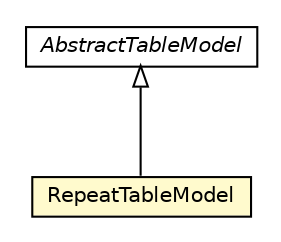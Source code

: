 #!/usr/local/bin/dot
#
# Class diagram 
# Generated by UMLGraph version R5_6-24-gf6e263 (http://www.umlgraph.org/)
#

digraph G {
	edge [fontname="Helvetica",fontsize=10,labelfontname="Helvetica",labelfontsize=10];
	node [fontname="Helvetica",fontsize=10,shape=plaintext];
	nodesep=0.25;
	ranksep=0.5;
	// org.universAAL.ui.handler.gui.swing.model.FormControl.swingModel.RepeatTableModel
	c6950384 [label=<<table title="org.universAAL.ui.handler.gui.swing.model.FormControl.swingModel.RepeatTableModel" border="0" cellborder="1" cellspacing="0" cellpadding="2" port="p" bgcolor="lemonChiffon" href="./RepeatTableModel.html">
		<tr><td><table border="0" cellspacing="0" cellpadding="1">
<tr><td align="center" balign="center"> RepeatTableModel </td></tr>
		</table></td></tr>
		</table>>, URL="./RepeatTableModel.html", fontname="Helvetica", fontcolor="black", fontsize=10.0];
	//org.universAAL.ui.handler.gui.swing.model.FormControl.swingModel.RepeatTableModel extends javax.swing.table.AbstractTableModel
	c6951006:p -> c6950384:p [dir=back,arrowtail=empty];
	// javax.swing.table.AbstractTableModel
	c6951006 [label=<<table title="javax.swing.table.AbstractTableModel" border="0" cellborder="1" cellspacing="0" cellpadding="2" port="p" href="http://java.sun.com/j2se/1.4.2/docs/api/javax/swing/table/AbstractTableModel.html">
		<tr><td><table border="0" cellspacing="0" cellpadding="1">
<tr><td align="center" balign="center"><font face="Helvetica-Oblique"> AbstractTableModel </font></td></tr>
		</table></td></tr>
		</table>>, URL="http://java.sun.com/j2se/1.4.2/docs/api/javax/swing/table/AbstractTableModel.html", fontname="Helvetica", fontcolor="black", fontsize=10.0];
}

